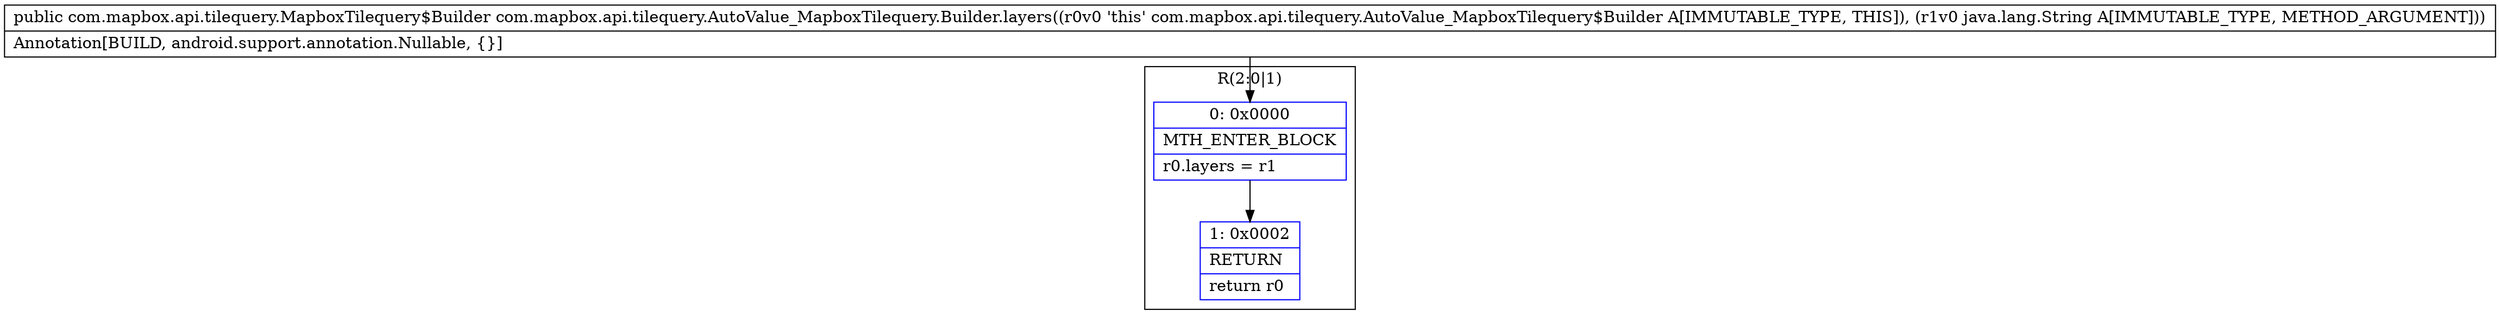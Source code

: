 digraph "CFG forcom.mapbox.api.tilequery.AutoValue_MapboxTilequery.Builder.layers(Ljava\/lang\/String;)Lcom\/mapbox\/api\/tilequery\/MapboxTilequery$Builder;" {
subgraph cluster_Region_1498202159 {
label = "R(2:0|1)";
node [shape=record,color=blue];
Node_0 [shape=record,label="{0\:\ 0x0000|MTH_ENTER_BLOCK\l|r0.layers = r1\l}"];
Node_1 [shape=record,label="{1\:\ 0x0002|RETURN\l|return r0\l}"];
}
MethodNode[shape=record,label="{public com.mapbox.api.tilequery.MapboxTilequery$Builder com.mapbox.api.tilequery.AutoValue_MapboxTilequery.Builder.layers((r0v0 'this' com.mapbox.api.tilequery.AutoValue_MapboxTilequery$Builder A[IMMUTABLE_TYPE, THIS]), (r1v0 java.lang.String A[IMMUTABLE_TYPE, METHOD_ARGUMENT]))  | Annotation[BUILD, android.support.annotation.Nullable, \{\}]\l}"];
MethodNode -> Node_0;
Node_0 -> Node_1;
}

